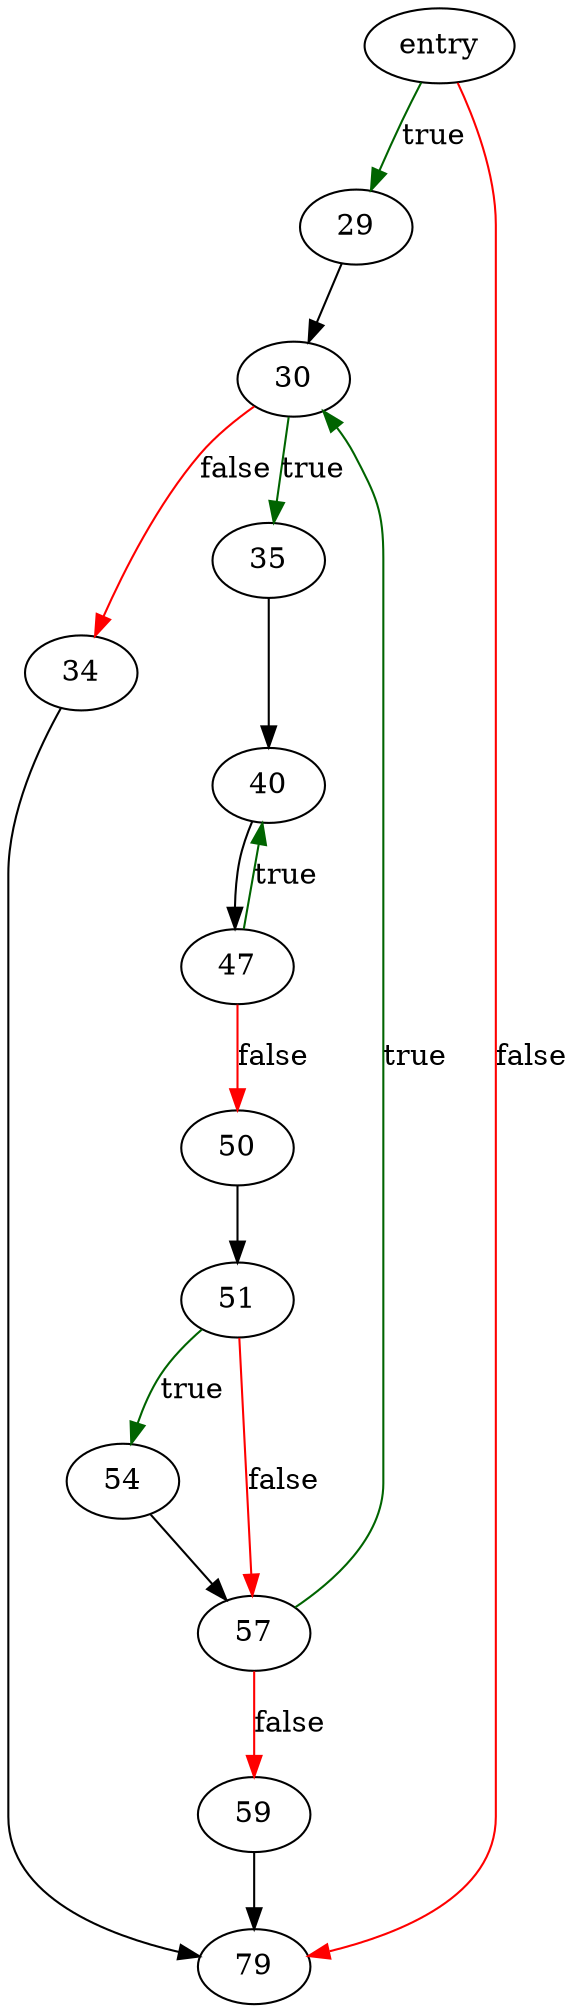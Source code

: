 digraph "renameTableFunc" {
	// Node definitions.
	3 [label=entry];
	29;
	30;
	34;
	35;
	40;
	47;
	50;
	51;
	54;
	57;
	59;
	79;

	// Edge definitions.
	3 -> 29 [
		color=darkgreen
		label=true
	];
	3 -> 79 [
		color=red
		label=false
	];
	29 -> 30;
	30 -> 34 [
		color=red
		label=false
	];
	30 -> 35 [
		color=darkgreen
		label=true
	];
	34 -> 79;
	35 -> 40;
	40 -> 47;
	47 -> 40 [
		color=darkgreen
		label=true
	];
	47 -> 50 [
		color=red
		label=false
	];
	50 -> 51;
	51 -> 54 [
		color=darkgreen
		label=true
	];
	51 -> 57 [
		color=red
		label=false
	];
	54 -> 57;
	57 -> 30 [
		color=darkgreen
		label=true
	];
	57 -> 59 [
		color=red
		label=false
	];
	59 -> 79;
}